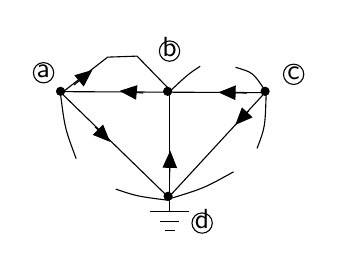 \begin{tikzpicture}[y=-1cm]
\sf
\draw[arrows=-triangle 45,black] (5.844,2.929) -- (5.482,2.92);
\draw[arrows=-triangle 45,black] (4.527,2.929) -- (4.227,2.902);
\draw[arrows=-triangle 45,black] (3.649,2.827) -- (3.882,2.636);
\draw[arrows=-triangle 45,black] (3.916,3.358) -- (4.107,3.549);
\draw[arrows=-triangle 45,black] (5.869,3.153) -- (5.698,3.333);
\draw[arrows=-triangle 45,black] (4.862,4.013) -- (4.871,3.66);
\draw[black] (3.262,2.671) circle (0.129cm);
\path (3.262,2.736) node[text=black,anchor=base] {a};
\draw[black] (4.862,2.396) circle (0.129cm);
\path (4.862,2.46) node[text=black,anchor=base] {b};
\draw[black] (6.438,2.691) circle (0.129cm);
\path (6.438,2.758) node[text=black,anchor=base] {c};
\filldraw[black] (4.844,4.24) circle (0.051cm);
\draw[black] (5.276,4.58) circle (0.129cm);
\path (5.276,4.644) node[text=black,anchor=base] {d};
\filldraw[black] (3.478,2.907) circle (0.051cm);
\filldraw[black] (4.838,2.907) circle (0.051cm);
\filldraw[black] (6.076,2.907) circle (0.051cm);
\draw[black] (3.469,2.911) -- (6.062,2.924);
\draw[black] (4.862,2.938) -- (4.862,4.202);
\draw[black] (4.862,4.24) -- (6.062,2.938);
\draw[black] (4.849,4.253) -- (3.469,2.911);
\draw[black] (3.496,2.924) -- (4.076,2.473) -- (4.449,2.46) -- (4.838,2.86) -- (4.849,2.911);
\draw[black] (4.862,2.911) .. controls (5.096,2.691) .. (5.251,2.589);
\draw[black] (6.076,2.898) .. controls (5.922,2.667) .. (5.7,2.602);
\draw[black] (4.889,4.264) .. controls (5.302,4.136) .. (5.676,3.929);
\draw[black] (6.089,2.938) .. controls (6.076,3.362) .. (5.973,3.633);
\draw[black] (3.48,2.962) .. controls (3.533,3.376) .. (3.676,3.762);
\draw[black] (4.849,4.291) .. controls (4.449,4.24) .. (4.178,4.149);
\draw (4.858,4.187) -- (4.858,4.431);
\draw (4.613,4.431) -- (5.104,4.431);
\draw (4.736,4.556) -- (4.982,4.556);
\draw (4.809,4.678) -- (4.931,4.678);

\end{tikzpicture}%

%% Configure (x)emacs for this file ...
%% Local Variables:
%% mode: latex
%% End: